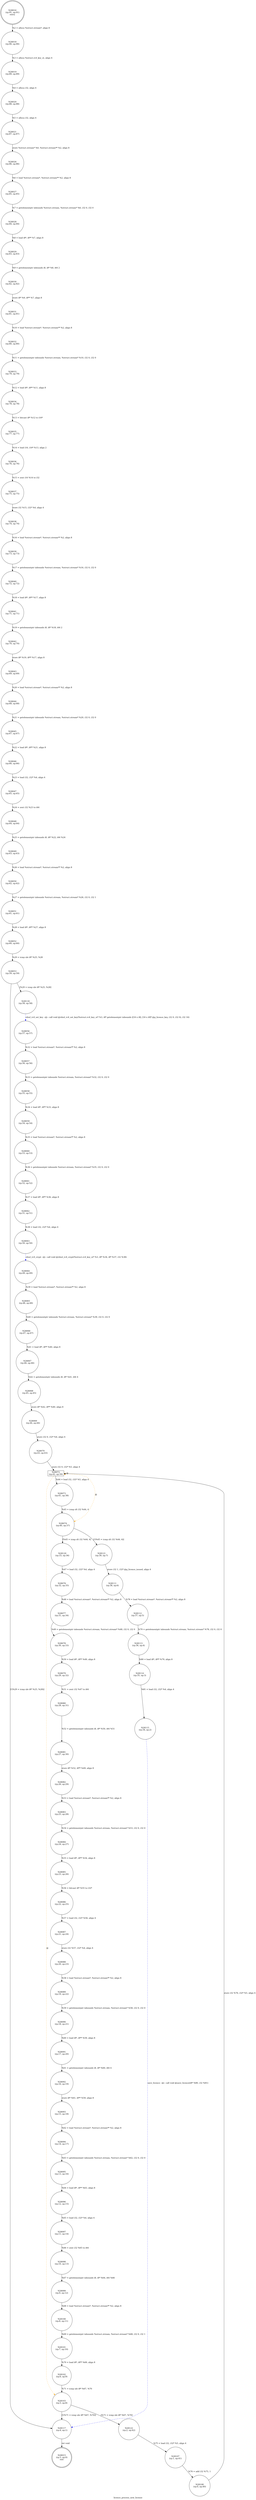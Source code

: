 digraph licence_process_new_license {
label="licence_process_new_license"
28015 [label="N28015\n(rp:3, ep:0)\nexit", shape="doublecircle"]
28016 [label="N28016\n(rp:91, ep:91)\nentry", shape="doublecircle"]
28016 -> 28018 [label="%2 = alloca %struct.stream*, align 8"]
28018 [label="N28018\n(rp:90, ep:90)", shape="circle"]
28018 -> 28019 [label="%3 = alloca %struct.rc4_key_st, align 4"]
28019 [label="N28019\n(rp:89, ep:89)", shape="circle"]
28019 -> 28020 [label="%4 = alloca i32, align 4"]
28020 [label="N28020\n(rp:88, ep:88)", shape="circle"]
28020 -> 28021 [label="%5 = alloca i32, align 4"]
28021 [label="N28021\n(rp:87, ep:87)", shape="circle"]
28021 -> 28026 [label="store %struct.stream* %0, %struct.stream** %2, align 8"]
28026 [label="N28026\n(rp:86, ep:86)", shape="circle"]
28026 -> 28027 [label="%6 = load %struct.stream*, %struct.stream** %2, align 8"]
28027 [label="N28027\n(rp:85, ep:85)", shape="circle"]
28027 -> 28028 [label="%7 = getelementptr inbounds %struct.stream, %struct.stream* %6, i32 0, i32 0"]
28028 [label="N28028\n(rp:84, ep:84)", shape="circle"]
28028 -> 28029 [label="%8 = load i8*, i8** %7, align 8"]
28029 [label="N28029\n(rp:83, ep:83)", shape="circle"]
28029 -> 28030 [label="%9 = getelementptr inbounds i8, i8* %8, i64 2"]
28030 [label="N28030\n(rp:82, ep:82)", shape="circle"]
28030 -> 28031 [label="store i8* %9, i8** %7, align 8"]
28031 [label="N28031\n(rp:81, ep:81)", shape="circle"]
28031 -> 28032 [label="%10 = load %struct.stream*, %struct.stream** %2, align 8"]
28032 [label="N28032\n(rp:80, ep:80)", shape="circle"]
28032 -> 28033 [label="%11 = getelementptr inbounds %struct.stream, %struct.stream* %10, i32 0, i32 0"]
28033 [label="N28033\n(rp:79, ep:79)", shape="circle"]
28033 -> 28034 [label="%12 = load i8*, i8** %11, align 8"]
28034 [label="N28034\n(rp:78, ep:78)", shape="circle"]
28034 -> 28035 [label="%13 = bitcast i8* %12 to i16*"]
28035 [label="N28035\n(rp:77, ep:77)", shape="circle"]
28035 -> 28036 [label="%14 = load i16, i16* %13, align 2"]
28036 [label="N28036\n(rp:76, ep:76)", shape="circle"]
28036 -> 28037 [label="%15 = zext i16 %14 to i32"]
28037 [label="N28037\n(rp:75, ep:75)", shape="circle"]
28037 -> 28038 [label="store i32 %15, i32* %4, align 4"]
28038 [label="N28038\n(rp:74, ep:74)", shape="circle"]
28038 -> 28039 [label="%16 = load %struct.stream*, %struct.stream** %2, align 8"]
28039 [label="N28039\n(rp:73, ep:73)", shape="circle"]
28039 -> 28040 [label="%17 = getelementptr inbounds %struct.stream, %struct.stream* %16, i32 0, i32 0"]
28040 [label="N28040\n(rp:72, ep:72)", shape="circle"]
28040 -> 28041 [label="%18 = load i8*, i8** %17, align 8"]
28041 [label="N28041\n(rp:71, ep:71)", shape="circle"]
28041 -> 28042 [label="%19 = getelementptr inbounds i8, i8* %18, i64 2"]
28042 [label="N28042\n(rp:70, ep:70)", shape="circle"]
28042 -> 28043 [label="store i8* %19, i8** %17, align 8"]
28043 [label="N28043\n(rp:69, ep:69)", shape="circle"]
28043 -> 28044 [label="%20 = load %struct.stream*, %struct.stream** %2, align 8"]
28044 [label="N28044\n(rp:68, ep:68)", shape="circle"]
28044 -> 28045 [label="%21 = getelementptr inbounds %struct.stream, %struct.stream* %20, i32 0, i32 0"]
28045 [label="N28045\n(rp:67, ep:67)", shape="circle"]
28045 -> 28046 [label="%22 = load i8*, i8** %21, align 8"]
28046 [label="N28046\n(rp:66, ep:66)", shape="circle"]
28046 -> 28047 [label="%23 = load i32, i32* %4, align 4"]
28047 [label="N28047\n(rp:65, ep:65)", shape="circle"]
28047 -> 28048 [label="%24 = zext i32 %23 to i64"]
28048 [label="N28048\n(rp:64, ep:64)", shape="circle"]
28048 -> 28049 [label="%25 = getelementptr inbounds i8, i8* %22, i64 %24"]
28049 [label="N28049\n(rp:63, ep:63)", shape="circle"]
28049 -> 28050 [label="%26 = load %struct.stream*, %struct.stream** %2, align 8"]
28050 [label="N28050\n(rp:62, ep:62)", shape="circle"]
28050 -> 28051 [label="%27 = getelementptr inbounds %struct.stream, %struct.stream* %26, i32 0, i32 1"]
28051 [label="N28051\n(rp:61, ep:61)", shape="circle"]
28051 -> 28052 [label="%28 = load i8*, i8** %27, align 8"]
28052 [label="N28052\n(rp:60, ep:60)", shape="circle"]
28052 -> 28053 [label="%29 = icmp ule i8* %25, %28"]
28053 [label="N28053\n(rp:59, ep:59)", shape="circle"]
28053 -> 28118 [label="[%29 = icmp ule i8* %25, %28]"]
28053 -> 28117 [label="[!(%29 = icmp ule i8* %25, %28)]"]
28056 [label="N28056\n(rp:57, ep:57)", shape="circle"]
28056 -> 28057 [label="%32 = load %struct.stream*, %struct.stream** %2, align 8"]
28057 [label="N28057\n(rp:56, ep:56)", shape="circle"]
28057 -> 28058 [label="%33 = getelementptr inbounds %struct.stream, %struct.stream* %32, i32 0, i32 0"]
28058 [label="N28058\n(rp:55, ep:55)", shape="circle"]
28058 -> 28059 [label="%34 = load i8*, i8** %33, align 8"]
28059 [label="N28059\n(rp:54, ep:54)", shape="circle"]
28059 -> 28060 [label="%35 = load %struct.stream*, %struct.stream** %2, align 8"]
28060 [label="N28060\n(rp:53, ep:53)", shape="circle"]
28060 -> 28061 [label="%36 = getelementptr inbounds %struct.stream, %struct.stream* %35, i32 0, i32 0"]
28061 [label="N28061\n(rp:52, ep:52)", shape="circle"]
28061 -> 28062 [label="%37 = load i8*, i8** %36, align 8"]
28062 [label="N28062\n(rp:51, ep:51)", shape="circle"]
28062 -> 28063 [label="%38 = load i32, i32* %4, align 4"]
28063 [label="N28063\n(rp:50, ep:50)", shape="circle"]
28063 -> 28064 [label="rdssl_rc4_crypt --@-- call void @rdssl_rc4_crypt(%struct.rc4_key_st* %3, i8* %34, i8* %37, i32 %38)", style="dashed", color="blue"]
28064 [label="N28064\n(rp:49, ep:49)", shape="circle"]
28064 -> 28065 [label="%39 = load %struct.stream*, %struct.stream** %2, align 8"]
28065 [label="N28065\n(rp:48, ep:48)", shape="circle"]
28065 -> 28066 [label="%40 = getelementptr inbounds %struct.stream, %struct.stream* %39, i32 0, i32 0"]
28066 [label="N28066\n(rp:47, ep:47)", shape="circle"]
28066 -> 28067 [label="%41 = load i8*, i8** %40, align 8"]
28067 [label="N28067\n(rp:46, ep:46)", shape="circle"]
28067 -> 28068 [label="%42 = getelementptr inbounds i8, i8* %41, i64 4"]
28068 [label="N28068\n(rp:45, ep:45)", shape="circle"]
28068 -> 28069 [label="store i8* %42, i8** %40, align 8"]
28069 [label="N28069\n(rp:44, ep:44)", shape="circle"]
28069 -> 28070 [label="store i32 0, i32* %4, align 4"]
28070 [label="N28070\n(rp:43, ep:43)", shape="circle"]
28070 -> 28072 [label="store i32 0, i32* %5, align 4"]
28072 [label="N28072\n(rp:42, ep:39)", shape="box"]
28072 -> 28073 [label="%44 = load i32, i32* %5, align 4"]
28072 -> 28072 [label="@", style="dashed", color="orange"]
28072 -> 28103 [label="@", style="dashed", color="orange"]
28072 -> 28074 [label="@", style="dashed", color="orange"]
28073 [label="N28073\n(rp:41, ep:38)", shape="circle"]
28073 -> 28074 [label="%45 = icmp slt i32 %44, 4"]
28074 [label="N28074\n(rp:40, ep:37)", shape="circle"]
28074 -> 28120 [label="[%45 = icmp slt i32 %44, 4]"]
28074 -> 28121 [label="[!(%45 = icmp slt i32 %44, 4)]"]
28076 [label="N28076\n(rp:32, ep:35)", shape="circle"]
28076 -> 28077 [label="%48 = load %struct.stream*, %struct.stream** %2, align 8"]
28077 [label="N28077\n(rp:31, ep:34)", shape="circle"]
28077 -> 28078 [label="%49 = getelementptr inbounds %struct.stream, %struct.stream* %48, i32 0, i32 0"]
28078 [label="N28078\n(rp:30, ep:33)", shape="circle"]
28078 -> 28079 [label="%50 = load i8*, i8** %49, align 8"]
28079 [label="N28079\n(rp:29, ep:32)", shape="circle"]
28079 -> 28080 [label="%51 = zext i32 %47 to i64"]
28080 [label="N28080\n(rp:28, ep:31)", shape="circle"]
28080 -> 28081 [label="%52 = getelementptr inbounds i8, i8* %50, i64 %51"]
28081 [label="N28081\n(rp:27, ep:30)", shape="circle"]
28081 -> 28082 [label="store i8* %52, i8** %49, align 8"]
28082 [label="N28082\n(rp:26, ep:29)", shape="circle"]
28082 -> 28083 [label="%53 = load %struct.stream*, %struct.stream** %2, align 8"]
28083 [label="N28083\n(rp:25, ep:28)", shape="circle"]
28083 -> 28084 [label="%54 = getelementptr inbounds %struct.stream, %struct.stream* %53, i32 0, i32 0"]
28084 [label="N28084\n(rp:24, ep:27)", shape="circle"]
28084 -> 28085 [label="%55 = load i8*, i8** %54, align 8"]
28085 [label="N28085\n(rp:23, ep:26)", shape="circle"]
28085 -> 28086 [label="%56 = bitcast i8* %55 to i32*"]
28086 [label="N28086\n(rp:22, ep:25)", shape="circle"]
28086 -> 28087 [label="%57 = load i32, i32* %56, align 4"]
28087 [label="N28087\n(rp:21, ep:24)", shape="circle"]
28087 -> 28088 [label="store i32 %57, i32* %4, align 4"]
28088 [label="N28088\n(rp:20, ep:23)", shape="circle"]
28088 -> 28089 [label="%58 = load %struct.stream*, %struct.stream** %2, align 8"]
28089 [label="N28089\n(rp:19, ep:22)", shape="circle"]
28089 -> 28090 [label="%59 = getelementptr inbounds %struct.stream, %struct.stream* %58, i32 0, i32 0"]
28090 [label="N28090\n(rp:18, ep:21)", shape="circle"]
28090 -> 28091 [label="%60 = load i8*, i8** %59, align 8"]
28091 [label="N28091\n(rp:17, ep:20)", shape="circle"]
28091 -> 28092 [label="%61 = getelementptr inbounds i8, i8* %60, i64 4"]
28092 [label="N28092\n(rp:16, ep:19)", shape="circle"]
28092 -> 28093 [label="store i8* %61, i8** %59, align 8"]
28093 [label="N28093\n(rp:15, ep:18)", shape="circle"]
28093 -> 28094 [label="%62 = load %struct.stream*, %struct.stream** %2, align 8"]
28094 [label="N28094\n(rp:14, ep:17)", shape="circle"]
28094 -> 28095 [label="%63 = getelementptr inbounds %struct.stream, %struct.stream* %62, i32 0, i32 0"]
28095 [label="N28095\n(rp:13, ep:16)", shape="circle"]
28095 -> 28096 [label="%64 = load i8*, i8** %63, align 8"]
28096 [label="N28096\n(rp:12, ep:15)", shape="circle"]
28096 -> 28097 [label="%65 = load i32, i32* %4, align 4"]
28097 [label="N28097\n(rp:11, ep:14)", shape="circle"]
28097 -> 28098 [label="%66 = zext i32 %65 to i64"]
28098 [label="N28098\n(rp:10, ep:13)", shape="circle"]
28098 -> 28099 [label="%67 = getelementptr inbounds i8, i8* %64, i64 %66"]
28099 [label="N28099\n(rp:9, ep:12)", shape="circle"]
28099 -> 28100 [label="%68 = load %struct.stream*, %struct.stream** %2, align 8"]
28100 [label="N28100\n(rp:8, ep:11)", shape="circle"]
28100 -> 28101 [label="%69 = getelementptr inbounds %struct.stream, %struct.stream* %68, i32 0, i32 1"]
28101 [label="N28101\n(rp:7, ep:10)", shape="circle"]
28101 -> 28102 [label="%70 = load i8*, i8** %69, align 8"]
28102 [label="N28102\n(rp:6, ep:9)", shape="circle"]
28102 -> 28103 [label="%71 = icmp ule i8* %67, %70"]
28103 [label="N28103\n(rp:5, ep:8)", shape="circle"]
28103 -> 28122 [label="[%71 = icmp ule i8* %67, %70]"]
28103 -> 28117 [label="[!(%71 = icmp ule i8* %67, %70)]"]
28107 [label="N28107\n(rp:1, ep:41)", shape="circle"]
28107 -> 28108 [label="%76 = add i32 %75, 1"]
28108 [label="N28108\n(rp:0, ep:40)", shape="circle"]
28108 -> 28072 [label="store i32 %76, i32* %5, align 4"]
28111 [label="N28111\n(rp:38, ep:6)", shape="circle"]
28111 -> 28112 [label="%78 = load %struct.stream*, %struct.stream** %2, align 8"]
28112 [label="N28112\n(rp:37, ep:5)", shape="circle"]
28112 -> 28113 [label="%79 = getelementptr inbounds %struct.stream, %struct.stream* %78, i32 0, i32 0"]
28113 [label="N28113\n(rp:36, ep:4)", shape="circle"]
28113 -> 28114 [label="%80 = load i8*, i8** %79, align 8"]
28114 [label="N28114\n(rp:35, ep:3)", shape="circle"]
28114 -> 28115 [label="%81 = load i32, i32* %4, align 4"]
28115 [label="N28115\n(rp:34, ep:2)", shape="circle"]
28115 -> 28117 [label="save_licence --@-- call void @save_licence(i8* %80, i32 %81)", style="dashed", color="blue"]
28117 [label="N28117\n(rp:4, ep:1)", shape="circle"]
28117 -> 28015 [label="ret void"]
28118 [label="N28118\n(rp:58, ep:58)", shape="circle"]
28118 -> 28056 [label="rdssl_rc4_set_key --@-- call void @rdssl_rc4_set_key(%struct.rc4_key_st* %3, i8* getelementptr inbounds ([16 x i8], [16 x i8]* @g_licence_key, i32 0, i32 0), i32 16)", style="dashed", color="blue"]
28120 [label="N28120\n(rp:33, ep:36)", shape="circle"]
28120 -> 28076 [label="%47 = load i32, i32* %4, align 4"]
28121 [label="N28121\n(rp:39, ep:7)", shape="circle"]
28121 -> 28111 [label="store i32 1, i32* @g_licence_issued, align 4"]
28122 [label="N28122\n(rp:2, ep:42)", shape="circle"]
28122 -> 28107 [label="%75 = load i32, i32* %5, align 4"]
}
